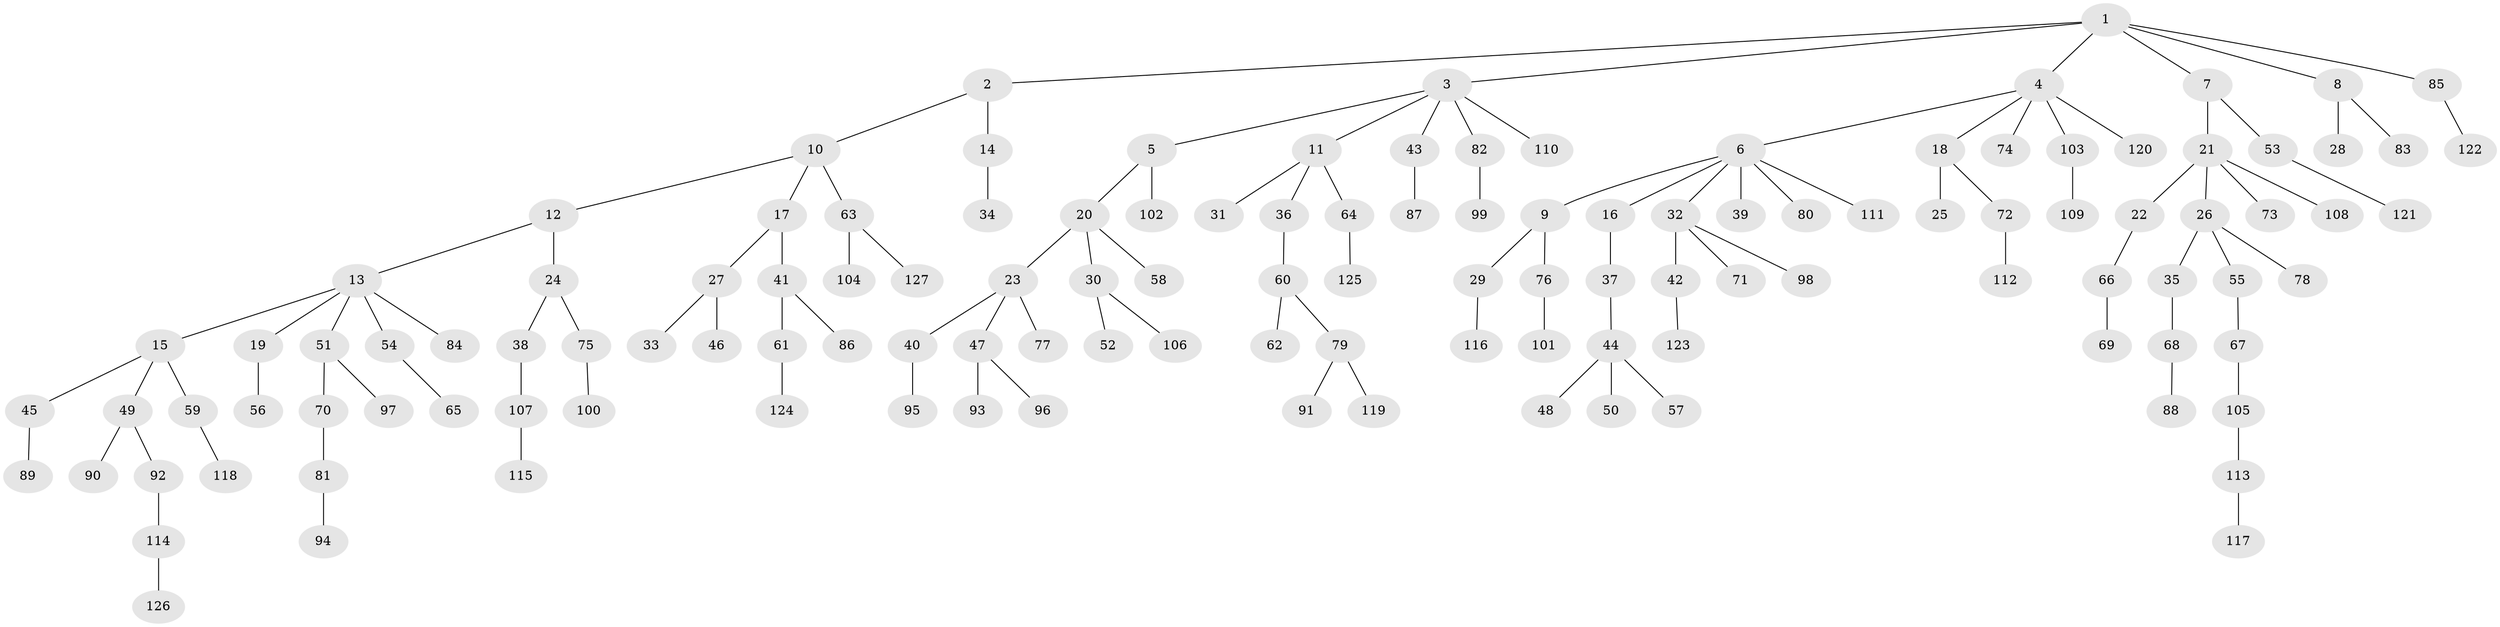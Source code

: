 // coarse degree distribution, {6: 0.03571428571428571, 3: 0.08333333333333333, 5: 0.05952380952380952, 2: 0.17857142857142858, 4: 0.07142857142857142, 1: 0.5714285714285714}
// Generated by graph-tools (version 1.1) at 2025/52/02/27/25 19:52:12]
// undirected, 127 vertices, 126 edges
graph export_dot {
graph [start="1"]
  node [color=gray90,style=filled];
  1;
  2;
  3;
  4;
  5;
  6;
  7;
  8;
  9;
  10;
  11;
  12;
  13;
  14;
  15;
  16;
  17;
  18;
  19;
  20;
  21;
  22;
  23;
  24;
  25;
  26;
  27;
  28;
  29;
  30;
  31;
  32;
  33;
  34;
  35;
  36;
  37;
  38;
  39;
  40;
  41;
  42;
  43;
  44;
  45;
  46;
  47;
  48;
  49;
  50;
  51;
  52;
  53;
  54;
  55;
  56;
  57;
  58;
  59;
  60;
  61;
  62;
  63;
  64;
  65;
  66;
  67;
  68;
  69;
  70;
  71;
  72;
  73;
  74;
  75;
  76;
  77;
  78;
  79;
  80;
  81;
  82;
  83;
  84;
  85;
  86;
  87;
  88;
  89;
  90;
  91;
  92;
  93;
  94;
  95;
  96;
  97;
  98;
  99;
  100;
  101;
  102;
  103;
  104;
  105;
  106;
  107;
  108;
  109;
  110;
  111;
  112;
  113;
  114;
  115;
  116;
  117;
  118;
  119;
  120;
  121;
  122;
  123;
  124;
  125;
  126;
  127;
  1 -- 2;
  1 -- 3;
  1 -- 4;
  1 -- 7;
  1 -- 8;
  1 -- 85;
  2 -- 10;
  2 -- 14;
  3 -- 5;
  3 -- 11;
  3 -- 43;
  3 -- 82;
  3 -- 110;
  4 -- 6;
  4 -- 18;
  4 -- 74;
  4 -- 103;
  4 -- 120;
  5 -- 20;
  5 -- 102;
  6 -- 9;
  6 -- 16;
  6 -- 32;
  6 -- 39;
  6 -- 80;
  6 -- 111;
  7 -- 21;
  7 -- 53;
  8 -- 28;
  8 -- 83;
  9 -- 29;
  9 -- 76;
  10 -- 12;
  10 -- 17;
  10 -- 63;
  11 -- 31;
  11 -- 36;
  11 -- 64;
  12 -- 13;
  12 -- 24;
  13 -- 15;
  13 -- 19;
  13 -- 51;
  13 -- 54;
  13 -- 84;
  14 -- 34;
  15 -- 45;
  15 -- 49;
  15 -- 59;
  16 -- 37;
  17 -- 27;
  17 -- 41;
  18 -- 25;
  18 -- 72;
  19 -- 56;
  20 -- 23;
  20 -- 30;
  20 -- 58;
  21 -- 22;
  21 -- 26;
  21 -- 73;
  21 -- 108;
  22 -- 66;
  23 -- 40;
  23 -- 47;
  23 -- 77;
  24 -- 38;
  24 -- 75;
  26 -- 35;
  26 -- 55;
  26 -- 78;
  27 -- 33;
  27 -- 46;
  29 -- 116;
  30 -- 52;
  30 -- 106;
  32 -- 42;
  32 -- 71;
  32 -- 98;
  35 -- 68;
  36 -- 60;
  37 -- 44;
  38 -- 107;
  40 -- 95;
  41 -- 61;
  41 -- 86;
  42 -- 123;
  43 -- 87;
  44 -- 48;
  44 -- 50;
  44 -- 57;
  45 -- 89;
  47 -- 93;
  47 -- 96;
  49 -- 90;
  49 -- 92;
  51 -- 70;
  51 -- 97;
  53 -- 121;
  54 -- 65;
  55 -- 67;
  59 -- 118;
  60 -- 62;
  60 -- 79;
  61 -- 124;
  63 -- 104;
  63 -- 127;
  64 -- 125;
  66 -- 69;
  67 -- 105;
  68 -- 88;
  70 -- 81;
  72 -- 112;
  75 -- 100;
  76 -- 101;
  79 -- 91;
  79 -- 119;
  81 -- 94;
  82 -- 99;
  85 -- 122;
  92 -- 114;
  103 -- 109;
  105 -- 113;
  107 -- 115;
  113 -- 117;
  114 -- 126;
}
